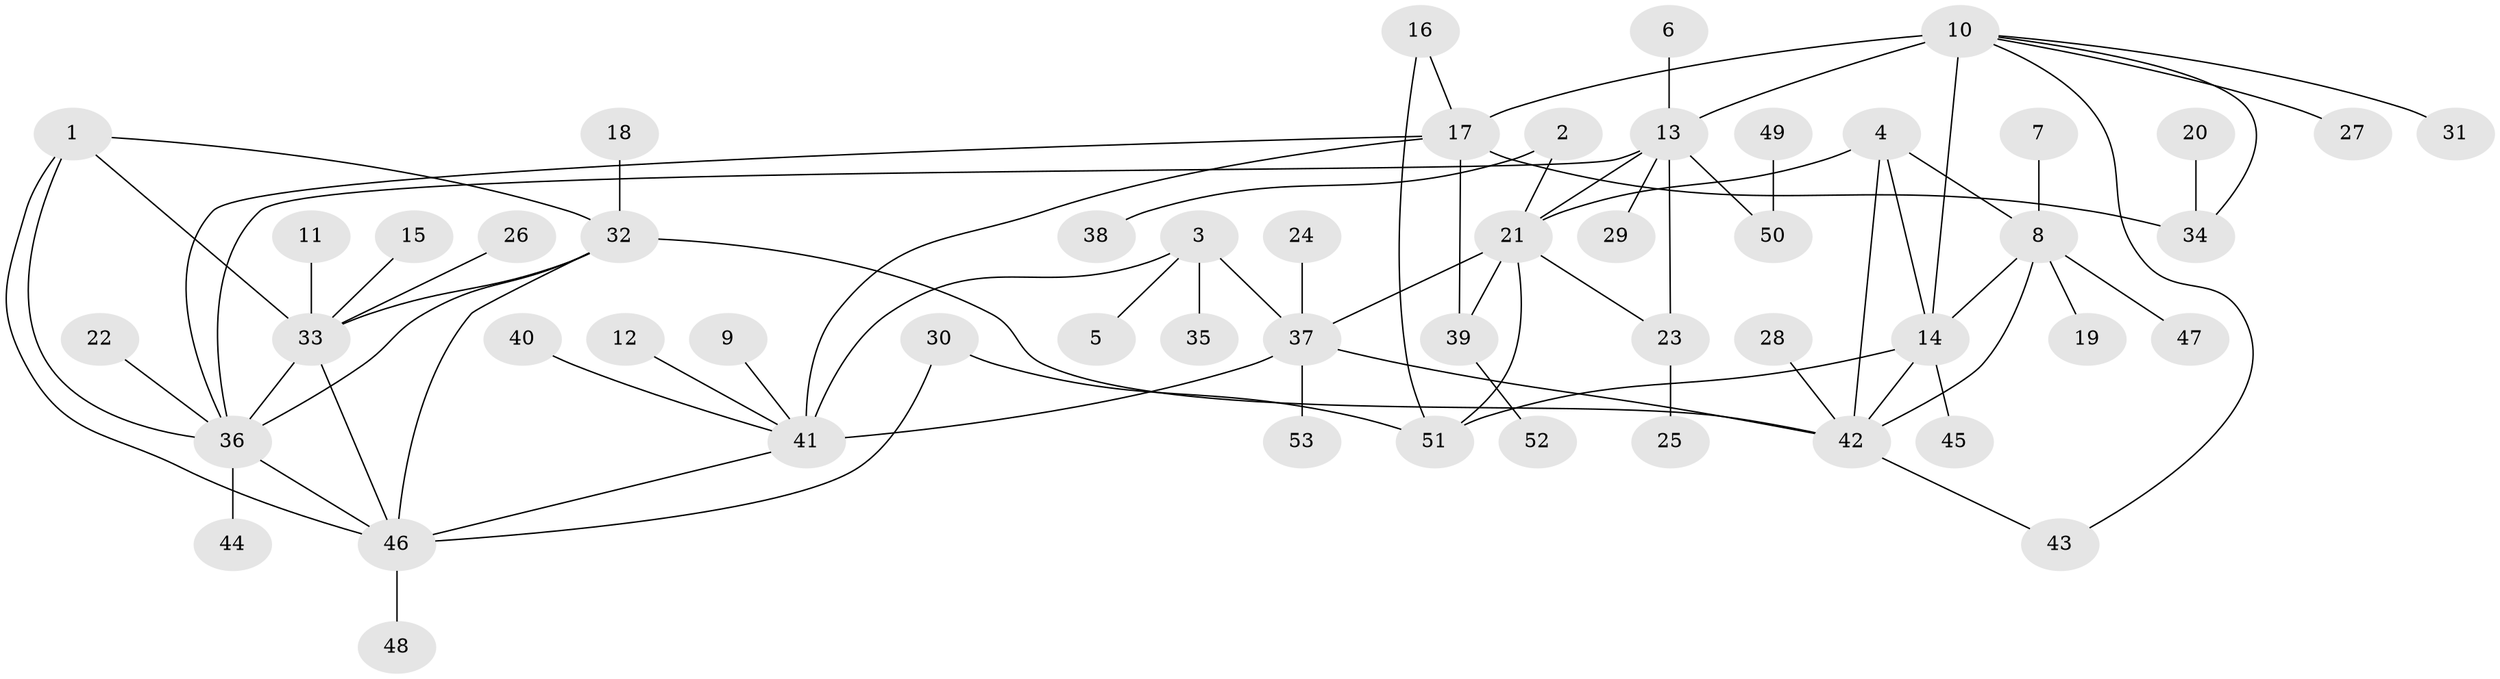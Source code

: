 // original degree distribution, {5: 0.0380952380952381, 6: 0.06666666666666667, 11: 0.02857142857142857, 8: 0.02857142857142857, 4: 0.02857142857142857, 9: 0.02857142857142857, 10: 0.01904761904761905, 7: 0.01904761904761905, 2: 0.17142857142857143, 1: 0.5523809523809524, 3: 0.01904761904761905}
// Generated by graph-tools (version 1.1) at 2025/02/03/09/25 03:02:50]
// undirected, 53 vertices, 75 edges
graph export_dot {
graph [start="1"]
  node [color=gray90,style=filled];
  1;
  2;
  3;
  4;
  5;
  6;
  7;
  8;
  9;
  10;
  11;
  12;
  13;
  14;
  15;
  16;
  17;
  18;
  19;
  20;
  21;
  22;
  23;
  24;
  25;
  26;
  27;
  28;
  29;
  30;
  31;
  32;
  33;
  34;
  35;
  36;
  37;
  38;
  39;
  40;
  41;
  42;
  43;
  44;
  45;
  46;
  47;
  48;
  49;
  50;
  51;
  52;
  53;
  1 -- 32 [weight=1.0];
  1 -- 33 [weight=1.0];
  1 -- 36 [weight=1.0];
  1 -- 46 [weight=1.0];
  2 -- 21 [weight=1.0];
  2 -- 38 [weight=1.0];
  3 -- 5 [weight=1.0];
  3 -- 35 [weight=1.0];
  3 -- 37 [weight=4.0];
  3 -- 41 [weight=2.0];
  4 -- 8 [weight=2.0];
  4 -- 14 [weight=1.0];
  4 -- 21 [weight=1.0];
  4 -- 42 [weight=1.0];
  6 -- 13 [weight=1.0];
  7 -- 8 [weight=1.0];
  8 -- 14 [weight=2.0];
  8 -- 19 [weight=1.0];
  8 -- 42 [weight=2.0];
  8 -- 47 [weight=1.0];
  9 -- 41 [weight=1.0];
  10 -- 13 [weight=1.0];
  10 -- 14 [weight=1.0];
  10 -- 17 [weight=3.0];
  10 -- 27 [weight=1.0];
  10 -- 31 [weight=1.0];
  10 -- 34 [weight=1.0];
  10 -- 43 [weight=1.0];
  11 -- 33 [weight=1.0];
  12 -- 41 [weight=1.0];
  13 -- 21 [weight=3.0];
  13 -- 23 [weight=3.0];
  13 -- 29 [weight=1.0];
  13 -- 36 [weight=1.0];
  13 -- 50 [weight=1.0];
  14 -- 42 [weight=1.0];
  14 -- 45 [weight=1.0];
  14 -- 51 [weight=1.0];
  15 -- 33 [weight=1.0];
  16 -- 17 [weight=1.0];
  16 -- 51 [weight=1.0];
  17 -- 34 [weight=3.0];
  17 -- 36 [weight=1.0];
  17 -- 39 [weight=1.0];
  17 -- 41 [weight=1.0];
  18 -- 32 [weight=1.0];
  20 -- 34 [weight=1.0];
  21 -- 23 [weight=1.0];
  21 -- 37 [weight=1.0];
  21 -- 39 [weight=1.0];
  21 -- 51 [weight=2.0];
  22 -- 36 [weight=1.0];
  23 -- 25 [weight=1.0];
  24 -- 37 [weight=1.0];
  26 -- 33 [weight=1.0];
  28 -- 42 [weight=1.0];
  30 -- 46 [weight=1.0];
  30 -- 51 [weight=1.0];
  32 -- 33 [weight=1.0];
  32 -- 36 [weight=1.0];
  32 -- 42 [weight=1.0];
  32 -- 46 [weight=1.0];
  33 -- 36 [weight=1.0];
  33 -- 46 [weight=1.0];
  36 -- 44 [weight=1.0];
  36 -- 46 [weight=1.0];
  37 -- 41 [weight=2.0];
  37 -- 42 [weight=1.0];
  37 -- 53 [weight=1.0];
  39 -- 52 [weight=1.0];
  40 -- 41 [weight=1.0];
  41 -- 46 [weight=1.0];
  42 -- 43 [weight=1.0];
  46 -- 48 [weight=1.0];
  49 -- 50 [weight=1.0];
}
